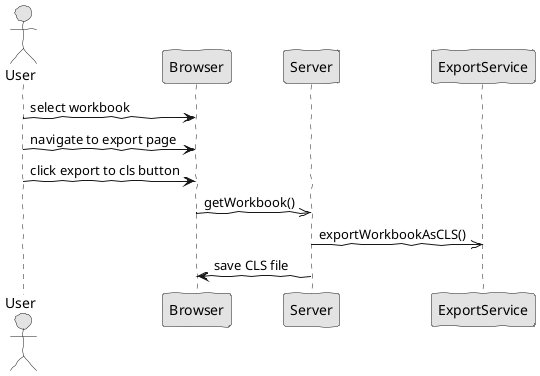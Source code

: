 @startuml  analysis.png
skinparam handwritten true
skinparam monochrome true
skinparam packageStyle rect
skinparam defaultFontName FG Virgil
skinparam shadowing false

actor User

User -> Browser : select workbook
User -> Browser : navigate to export page
User -> Browser : click export to cls button

Browser ->> Server : getWorkbook()

Server ->> ExportService : exportWorkbookAsCLS()

Server -> Browser : save CLS file
@enduml